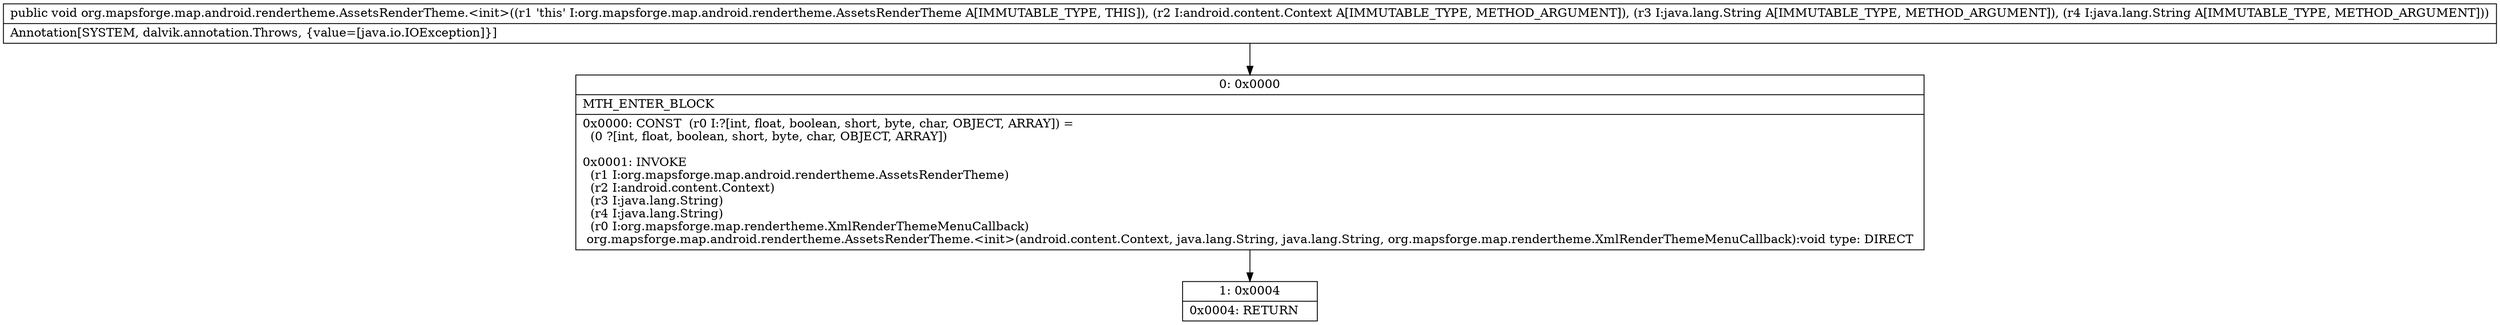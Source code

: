 digraph "CFG fororg.mapsforge.map.android.rendertheme.AssetsRenderTheme.\<init\>(Landroid\/content\/Context;Ljava\/lang\/String;Ljava\/lang\/String;)V" {
Node_0 [shape=record,label="{0\:\ 0x0000|MTH_ENTER_BLOCK\l|0x0000: CONST  (r0 I:?[int, float, boolean, short, byte, char, OBJECT, ARRAY]) = \l  (0 ?[int, float, boolean, short, byte, char, OBJECT, ARRAY])\l \l0x0001: INVOKE  \l  (r1 I:org.mapsforge.map.android.rendertheme.AssetsRenderTheme)\l  (r2 I:android.content.Context)\l  (r3 I:java.lang.String)\l  (r4 I:java.lang.String)\l  (r0 I:org.mapsforge.map.rendertheme.XmlRenderThemeMenuCallback)\l org.mapsforge.map.android.rendertheme.AssetsRenderTheme.\<init\>(android.content.Context, java.lang.String, java.lang.String, org.mapsforge.map.rendertheme.XmlRenderThemeMenuCallback):void type: DIRECT \l}"];
Node_1 [shape=record,label="{1\:\ 0x0004|0x0004: RETURN   \l}"];
MethodNode[shape=record,label="{public void org.mapsforge.map.android.rendertheme.AssetsRenderTheme.\<init\>((r1 'this' I:org.mapsforge.map.android.rendertheme.AssetsRenderTheme A[IMMUTABLE_TYPE, THIS]), (r2 I:android.content.Context A[IMMUTABLE_TYPE, METHOD_ARGUMENT]), (r3 I:java.lang.String A[IMMUTABLE_TYPE, METHOD_ARGUMENT]), (r4 I:java.lang.String A[IMMUTABLE_TYPE, METHOD_ARGUMENT]))  | Annotation[SYSTEM, dalvik.annotation.Throws, \{value=[java.io.IOException]\}]\l}"];
MethodNode -> Node_0;
Node_0 -> Node_1;
}

